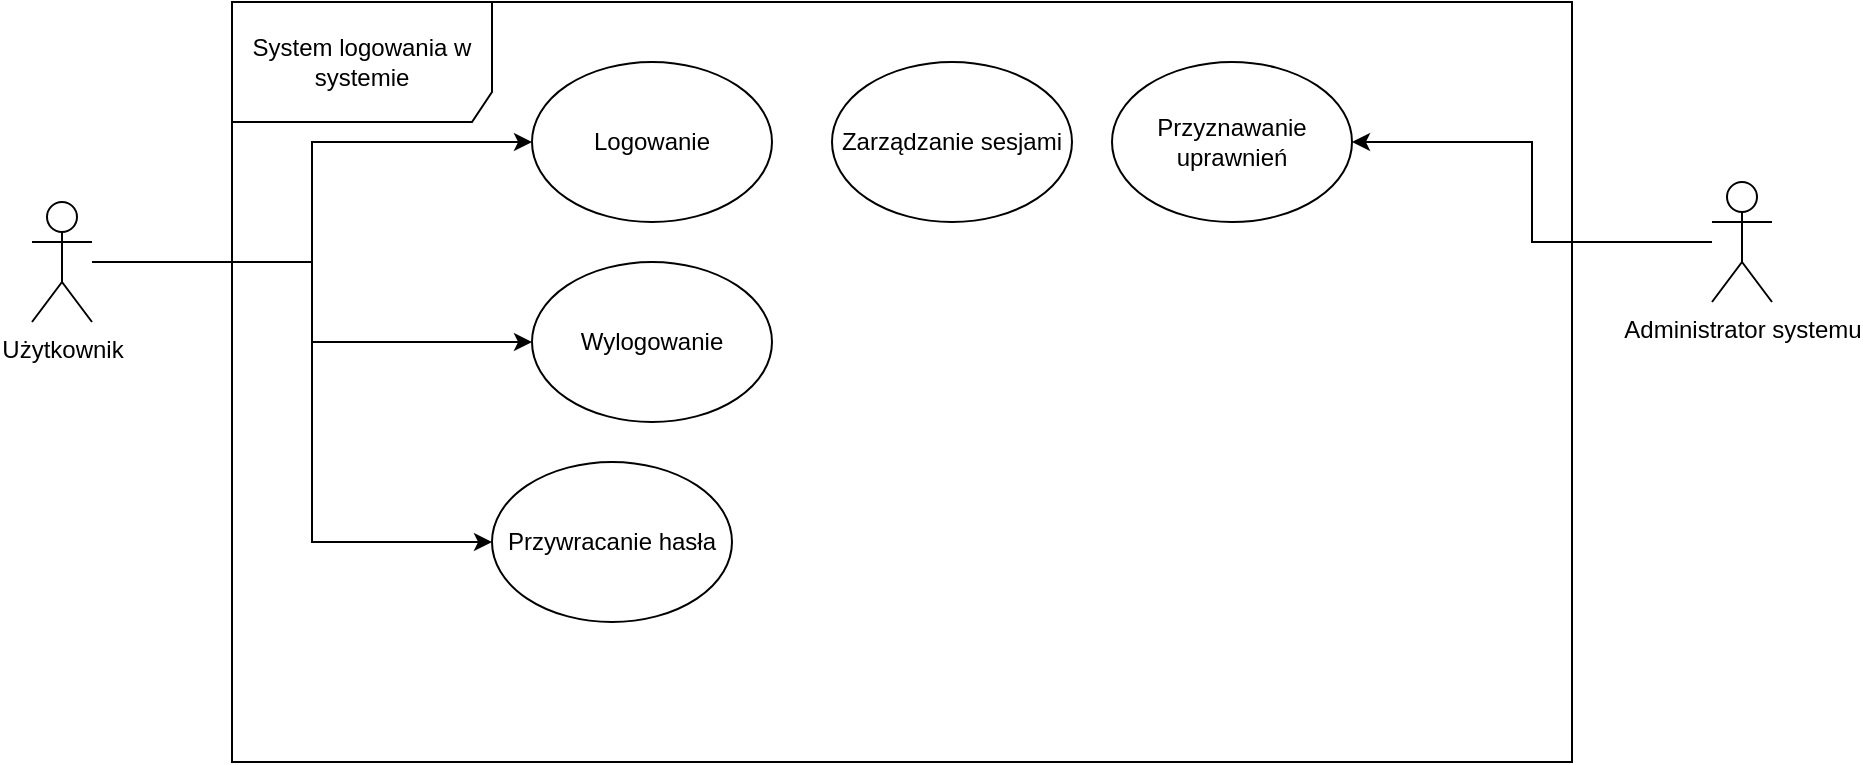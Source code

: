 <mxfile version="21.6.3" type="github">
  <diagram name="Strona-1" id="WtSHOiMAqrSP7CnOxSbL">
    <mxGraphModel dx="1050" dy="483" grid="1" gridSize="10" guides="1" tooltips="1" connect="1" arrows="1" fold="1" page="1" pageScale="1" pageWidth="827" pageHeight="1169" math="0" shadow="0">
      <root>
        <mxCell id="0" />
        <mxCell id="1" parent="0" />
        <mxCell id="CmGi_mizuWBvUxUaLow6-1" style="edgeStyle=orthogonalEdgeStyle;rounded=0;orthogonalLoop=1;jettySize=auto;html=1;" edge="1" parent="1" source="ksjOLzvvSlsWlMK3vidF-1" target="ksjOLzvvSlsWlMK3vidF-7">
          <mxGeometry relative="1" as="geometry" />
        </mxCell>
        <mxCell id="CmGi_mizuWBvUxUaLow6-2" style="edgeStyle=orthogonalEdgeStyle;rounded=0;orthogonalLoop=1;jettySize=auto;html=1;entryX=0;entryY=0.5;entryDx=0;entryDy=0;" edge="1" parent="1" source="ksjOLzvvSlsWlMK3vidF-1" target="ksjOLzvvSlsWlMK3vidF-9">
          <mxGeometry relative="1" as="geometry" />
        </mxCell>
        <mxCell id="CmGi_mizuWBvUxUaLow6-3" style="edgeStyle=orthogonalEdgeStyle;rounded=0;orthogonalLoop=1;jettySize=auto;html=1;" edge="1" parent="1" source="ksjOLzvvSlsWlMK3vidF-1" target="ksjOLzvvSlsWlMK3vidF-10">
          <mxGeometry relative="1" as="geometry">
            <Array as="points">
              <mxPoint x="180" y="290" />
              <mxPoint x="180" y="430" />
            </Array>
          </mxGeometry>
        </mxCell>
        <mxCell id="ksjOLzvvSlsWlMK3vidF-1" value="Użytkownik" style="shape=umlActor;verticalLabelPosition=bottom;verticalAlign=top;html=1;outlineConnect=0;" parent="1" vertex="1">
          <mxGeometry x="40" y="260" width="30" height="60" as="geometry" />
        </mxCell>
        <mxCell id="ksjOLzvvSlsWlMK3vidF-5" value="System logowania w systemie" style="shape=umlFrame;whiteSpace=wrap;html=1;pointerEvents=0;width=130;height=60;" parent="1" vertex="1">
          <mxGeometry x="140" y="160" width="670" height="380" as="geometry" />
        </mxCell>
        <mxCell id="CmGi_mizuWBvUxUaLow6-4" style="edgeStyle=orthogonalEdgeStyle;rounded=0;orthogonalLoop=1;jettySize=auto;html=1;entryX=1;entryY=0.5;entryDx=0;entryDy=0;" edge="1" parent="1" source="ksjOLzvvSlsWlMK3vidF-6" target="ksjOLzvvSlsWlMK3vidF-12">
          <mxGeometry relative="1" as="geometry" />
        </mxCell>
        <mxCell id="ksjOLzvvSlsWlMK3vidF-6" value="Administrator systemu" style="shape=umlActor;verticalLabelPosition=bottom;verticalAlign=top;html=1;outlineConnect=0;" parent="1" vertex="1">
          <mxGeometry x="880" y="250" width="30" height="60" as="geometry" />
        </mxCell>
        <mxCell id="ksjOLzvvSlsWlMK3vidF-7" value="Logowanie" style="ellipse;whiteSpace=wrap;html=1;" parent="1" vertex="1">
          <mxGeometry x="290" y="190" width="120" height="80" as="geometry" />
        </mxCell>
        <mxCell id="ksjOLzvvSlsWlMK3vidF-9" value="Wylogowanie" style="ellipse;whiteSpace=wrap;html=1;" parent="1" vertex="1">
          <mxGeometry x="290" y="290" width="120" height="80" as="geometry" />
        </mxCell>
        <mxCell id="ksjOLzvvSlsWlMK3vidF-10" value="Przywracanie hasła" style="ellipse;whiteSpace=wrap;html=1;" parent="1" vertex="1">
          <mxGeometry x="270" y="390" width="120" height="80" as="geometry" />
        </mxCell>
        <mxCell id="ksjOLzvvSlsWlMK3vidF-11" value="&lt;font face=&quot;Calibri, sans-serif&quot;&gt;Zarządzanie sesjami&lt;/font&gt;" style="ellipse;whiteSpace=wrap;html=1;" parent="1" vertex="1">
          <mxGeometry x="440" y="190" width="120" height="80" as="geometry" />
        </mxCell>
        <mxCell id="ksjOLzvvSlsWlMK3vidF-12" value="&lt;font face=&quot;Calibri, sans-serif&quot;&gt;Przyznawanie uprawnień&lt;/font&gt;" style="ellipse;whiteSpace=wrap;html=1;" parent="1" vertex="1">
          <mxGeometry x="580" y="190" width="120" height="80" as="geometry" />
        </mxCell>
      </root>
    </mxGraphModel>
  </diagram>
</mxfile>
